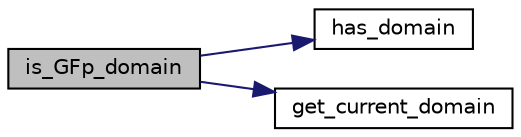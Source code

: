 digraph "is_GFp_domain"
{
  edge [fontname="Helvetica",fontsize="10",labelfontname="Helvetica",labelfontsize="10"];
  node [fontname="Helvetica",fontsize="10",shape=record];
  rankdir="LR";
  Node5755 [label="is_GFp_domain",height=0.2,width=0.4,color="black", fillcolor="grey75", style="filled", fontcolor="black"];
  Node5755 -> Node5756 [color="midnightblue",fontsize="10",style="solid",fontname="Helvetica"];
  Node5756 [label="has_domain",height=0.2,width=0.4,color="black", fillcolor="white", style="filled",URL="$db/d2f/domain_8_c.html#af7df1c554310c6214b2900bf6ca7ac81"];
  Node5755 -> Node5757 [color="midnightblue",fontsize="10",style="solid",fontname="Helvetica"];
  Node5757 [label="get_current_domain",height=0.2,width=0.4,color="black", fillcolor="white", style="filled",URL="$db/d2f/domain_8_c.html#a80481fde3a59aaeeb648f8c5392269f7"];
}
